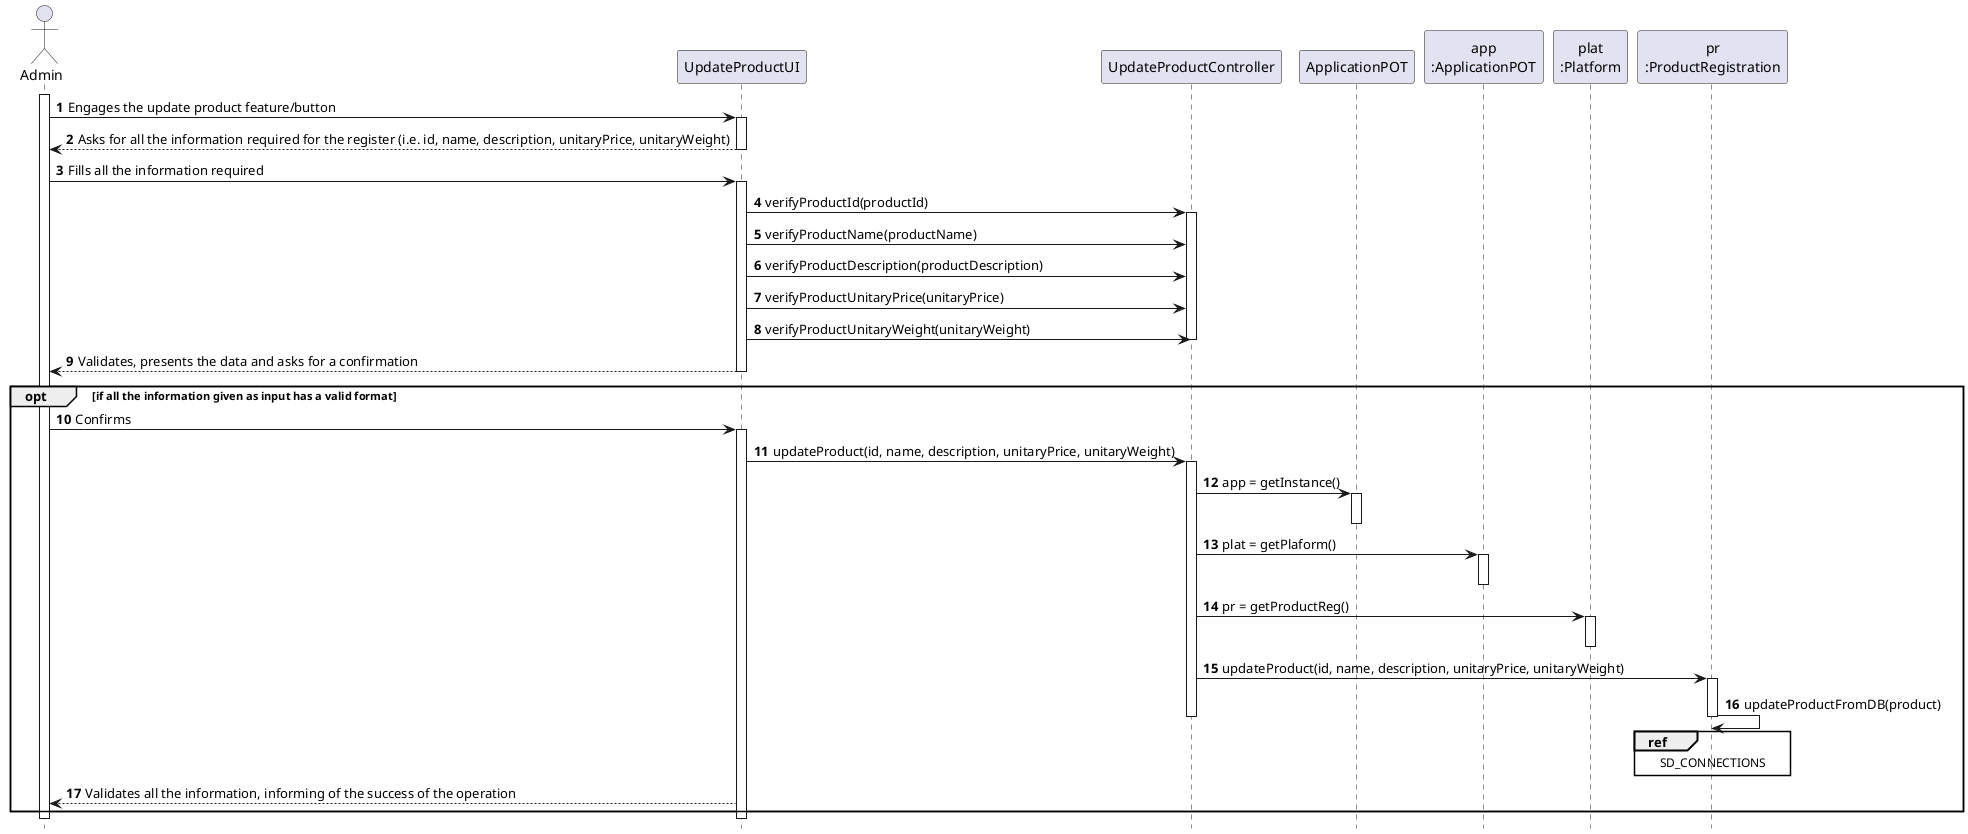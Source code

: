 @startuml
autonumber
hide footbox

actor "Admin" as U

participant "UpdateProductUI" as UI
participant "UpdateProductController" as CTRL
participant "ApplicationPOT" as _APP
participant "app\n:ApplicationPOT" as APP
participant "plat\n:Platform" as PLAT
participant "pr\n:ProductRegistration" as PREG



activate U

U -> UI : Engages the update product feature/button
activate UI

UI --> U : Asks for all the information required for the register (i.e. id, name, description, unitaryPrice, unitaryWeight)


deactivate UI
U -> UI : Fills all the information required
activate UI


UI -> CTRL : verifyProductId(productId)
activate CTRL
UI -> CTRL : verifyProductName(productName)
UI -> CTRL : verifyProductDescription(productDescription)
UI -> CTRL : verifyProductUnitaryPrice(unitaryPrice)
UI -> CTRL : verifyProductUnitaryWeight(unitaryWeight)
deactivate CTRL

UI --> U : Validates, presents the data and asks for a confirmation
deactivate UI

opt if all the information given as input has a valid format


U -> UI : Confirms
activate UI
UI -> CTRL : updateProduct(id, name, description, unitaryPrice, unitaryWeight)
activate CTRL
CTRL -> _APP: app = getInstance()
activate _APP
deactivate _APP

CTRL -> APP: plat = getPlaform()
activate APP
deactivate APP
CTRL -> PLAT : pr = getProductReg()
activate PLAT
deactivate PLAT

CTRL -> PREG : updateProduct(id, name, description, unitaryPrice, unitaryWeight)
activate PREG



PREG -> PREG : updateProductFromDB(product)
ref over PREG
SD_CONNECTIONS
end ref


deactivate PREG



deactivate CTRL
UI --> U : Validates all the information, informing of the success of the operation
end opt
deactivate UI
deactivate U


@enduml